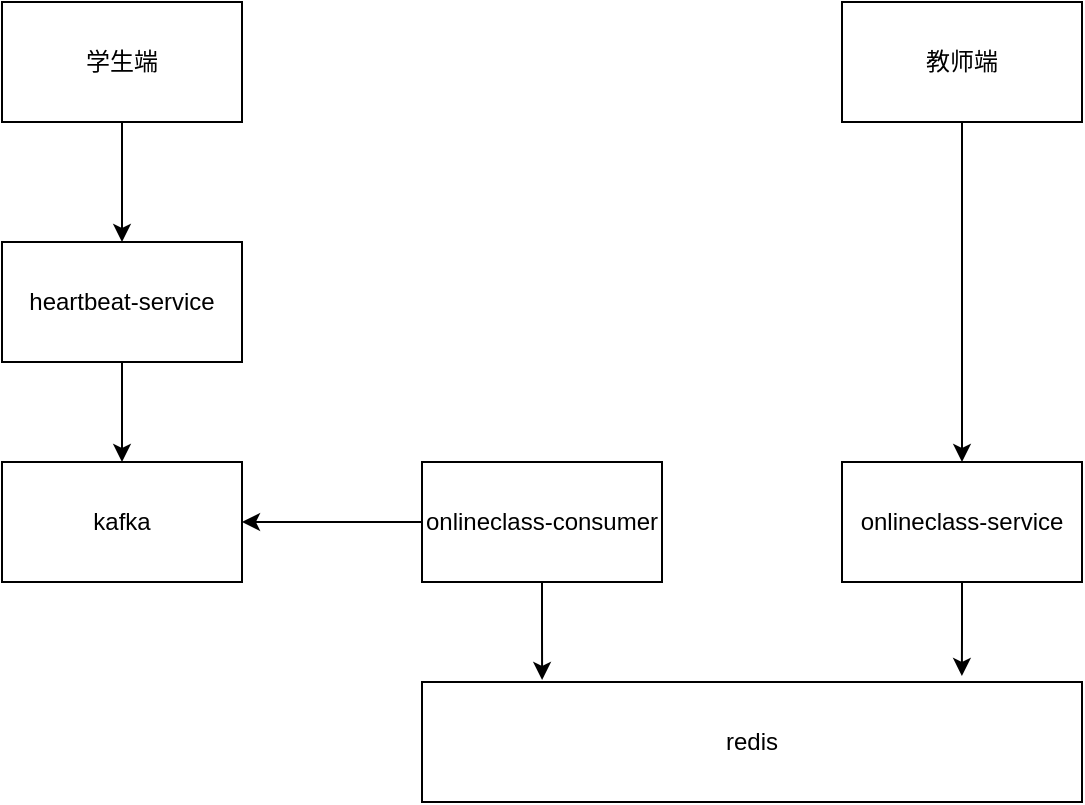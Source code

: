 <mxfile version="14.8.3" type="github">
  <diagram id="O_N3rhyj0WLz9bwSHQwM" name="第 1 页">
    <mxGraphModel dx="1186" dy="796" grid="1" gridSize="10" guides="1" tooltips="1" connect="1" arrows="1" fold="1" page="1" pageScale="1" pageWidth="827" pageHeight="1169" math="0" shadow="0">
      <root>
        <mxCell id="0" />
        <mxCell id="1" parent="0" />
        <mxCell id="w0d6XjT22ekM8RjFEpZN-11" style="edgeStyle=orthogonalEdgeStyle;rounded=0;orthogonalLoop=1;jettySize=auto;html=1;exitX=0.5;exitY=1;exitDx=0;exitDy=0;entryX=0.5;entryY=0;entryDx=0;entryDy=0;" edge="1" parent="1" source="w0d6XjT22ekM8RjFEpZN-2" target="w0d6XjT22ekM8RjFEpZN-9">
          <mxGeometry relative="1" as="geometry" />
        </mxCell>
        <mxCell id="w0d6XjT22ekM8RjFEpZN-2" value="学生端" style="rounded=0;whiteSpace=wrap;html=1;" vertex="1" parent="1">
          <mxGeometry x="210" y="90" width="120" height="60" as="geometry" />
        </mxCell>
        <mxCell id="w0d6XjT22ekM8RjFEpZN-4" value="redis" style="rounded=0;whiteSpace=wrap;html=1;" vertex="1" parent="1">
          <mxGeometry x="420" y="430" width="330" height="60" as="geometry" />
        </mxCell>
        <mxCell id="w0d6XjT22ekM8RjFEpZN-5" value="kafka" style="rounded=0;whiteSpace=wrap;html=1;" vertex="1" parent="1">
          <mxGeometry x="210" y="320" width="120" height="60" as="geometry" />
        </mxCell>
        <mxCell id="w0d6XjT22ekM8RjFEpZN-21" style="edgeStyle=orthogonalEdgeStyle;rounded=0;orthogonalLoop=1;jettySize=auto;html=1;exitX=0.5;exitY=1;exitDx=0;exitDy=0;" edge="1" parent="1" source="w0d6XjT22ekM8RjFEpZN-6" target="w0d6XjT22ekM8RjFEpZN-7">
          <mxGeometry relative="1" as="geometry" />
        </mxCell>
        <mxCell id="w0d6XjT22ekM8RjFEpZN-6" value="教师端" style="rounded=0;whiteSpace=wrap;html=1;" vertex="1" parent="1">
          <mxGeometry x="630" y="90" width="120" height="60" as="geometry" />
        </mxCell>
        <mxCell id="w0d6XjT22ekM8RjFEpZN-20" style="edgeStyle=orthogonalEdgeStyle;rounded=0;orthogonalLoop=1;jettySize=auto;html=1;exitX=0.5;exitY=1;exitDx=0;exitDy=0;entryX=0.818;entryY=-0.05;entryDx=0;entryDy=0;entryPerimeter=0;" edge="1" parent="1" source="w0d6XjT22ekM8RjFEpZN-7" target="w0d6XjT22ekM8RjFEpZN-4">
          <mxGeometry relative="1" as="geometry" />
        </mxCell>
        <mxCell id="w0d6XjT22ekM8RjFEpZN-7" value="onlineclass-service" style="rounded=0;whiteSpace=wrap;html=1;" vertex="1" parent="1">
          <mxGeometry x="630" y="320" width="120" height="60" as="geometry" />
        </mxCell>
        <mxCell id="w0d6XjT22ekM8RjFEpZN-15" value="" style="edgeStyle=orthogonalEdgeStyle;rounded=0;orthogonalLoop=1;jettySize=auto;html=1;" edge="1" parent="1" source="w0d6XjT22ekM8RjFEpZN-8" target="w0d6XjT22ekM8RjFEpZN-5">
          <mxGeometry relative="1" as="geometry" />
        </mxCell>
        <mxCell id="w0d6XjT22ekM8RjFEpZN-22" style="edgeStyle=orthogonalEdgeStyle;rounded=0;orthogonalLoop=1;jettySize=auto;html=1;exitX=0.5;exitY=1;exitDx=0;exitDy=0;entryX=0.182;entryY=-0.017;entryDx=0;entryDy=0;entryPerimeter=0;" edge="1" parent="1" source="w0d6XjT22ekM8RjFEpZN-8" target="w0d6XjT22ekM8RjFEpZN-4">
          <mxGeometry relative="1" as="geometry" />
        </mxCell>
        <mxCell id="w0d6XjT22ekM8RjFEpZN-8" value="onlineclass-consumer" style="rounded=0;whiteSpace=wrap;html=1;" vertex="1" parent="1">
          <mxGeometry x="420" y="320" width="120" height="60" as="geometry" />
        </mxCell>
        <mxCell id="w0d6XjT22ekM8RjFEpZN-12" style="edgeStyle=orthogonalEdgeStyle;rounded=0;orthogonalLoop=1;jettySize=auto;html=1;exitX=0.5;exitY=1;exitDx=0;exitDy=0;" edge="1" parent="1" source="w0d6XjT22ekM8RjFEpZN-9" target="w0d6XjT22ekM8RjFEpZN-5">
          <mxGeometry relative="1" as="geometry" />
        </mxCell>
        <mxCell id="w0d6XjT22ekM8RjFEpZN-9" value="heartbeat-service" style="rounded=0;whiteSpace=wrap;html=1;" vertex="1" parent="1">
          <mxGeometry x="210" y="210" width="120" height="60" as="geometry" />
        </mxCell>
      </root>
    </mxGraphModel>
  </diagram>
</mxfile>
